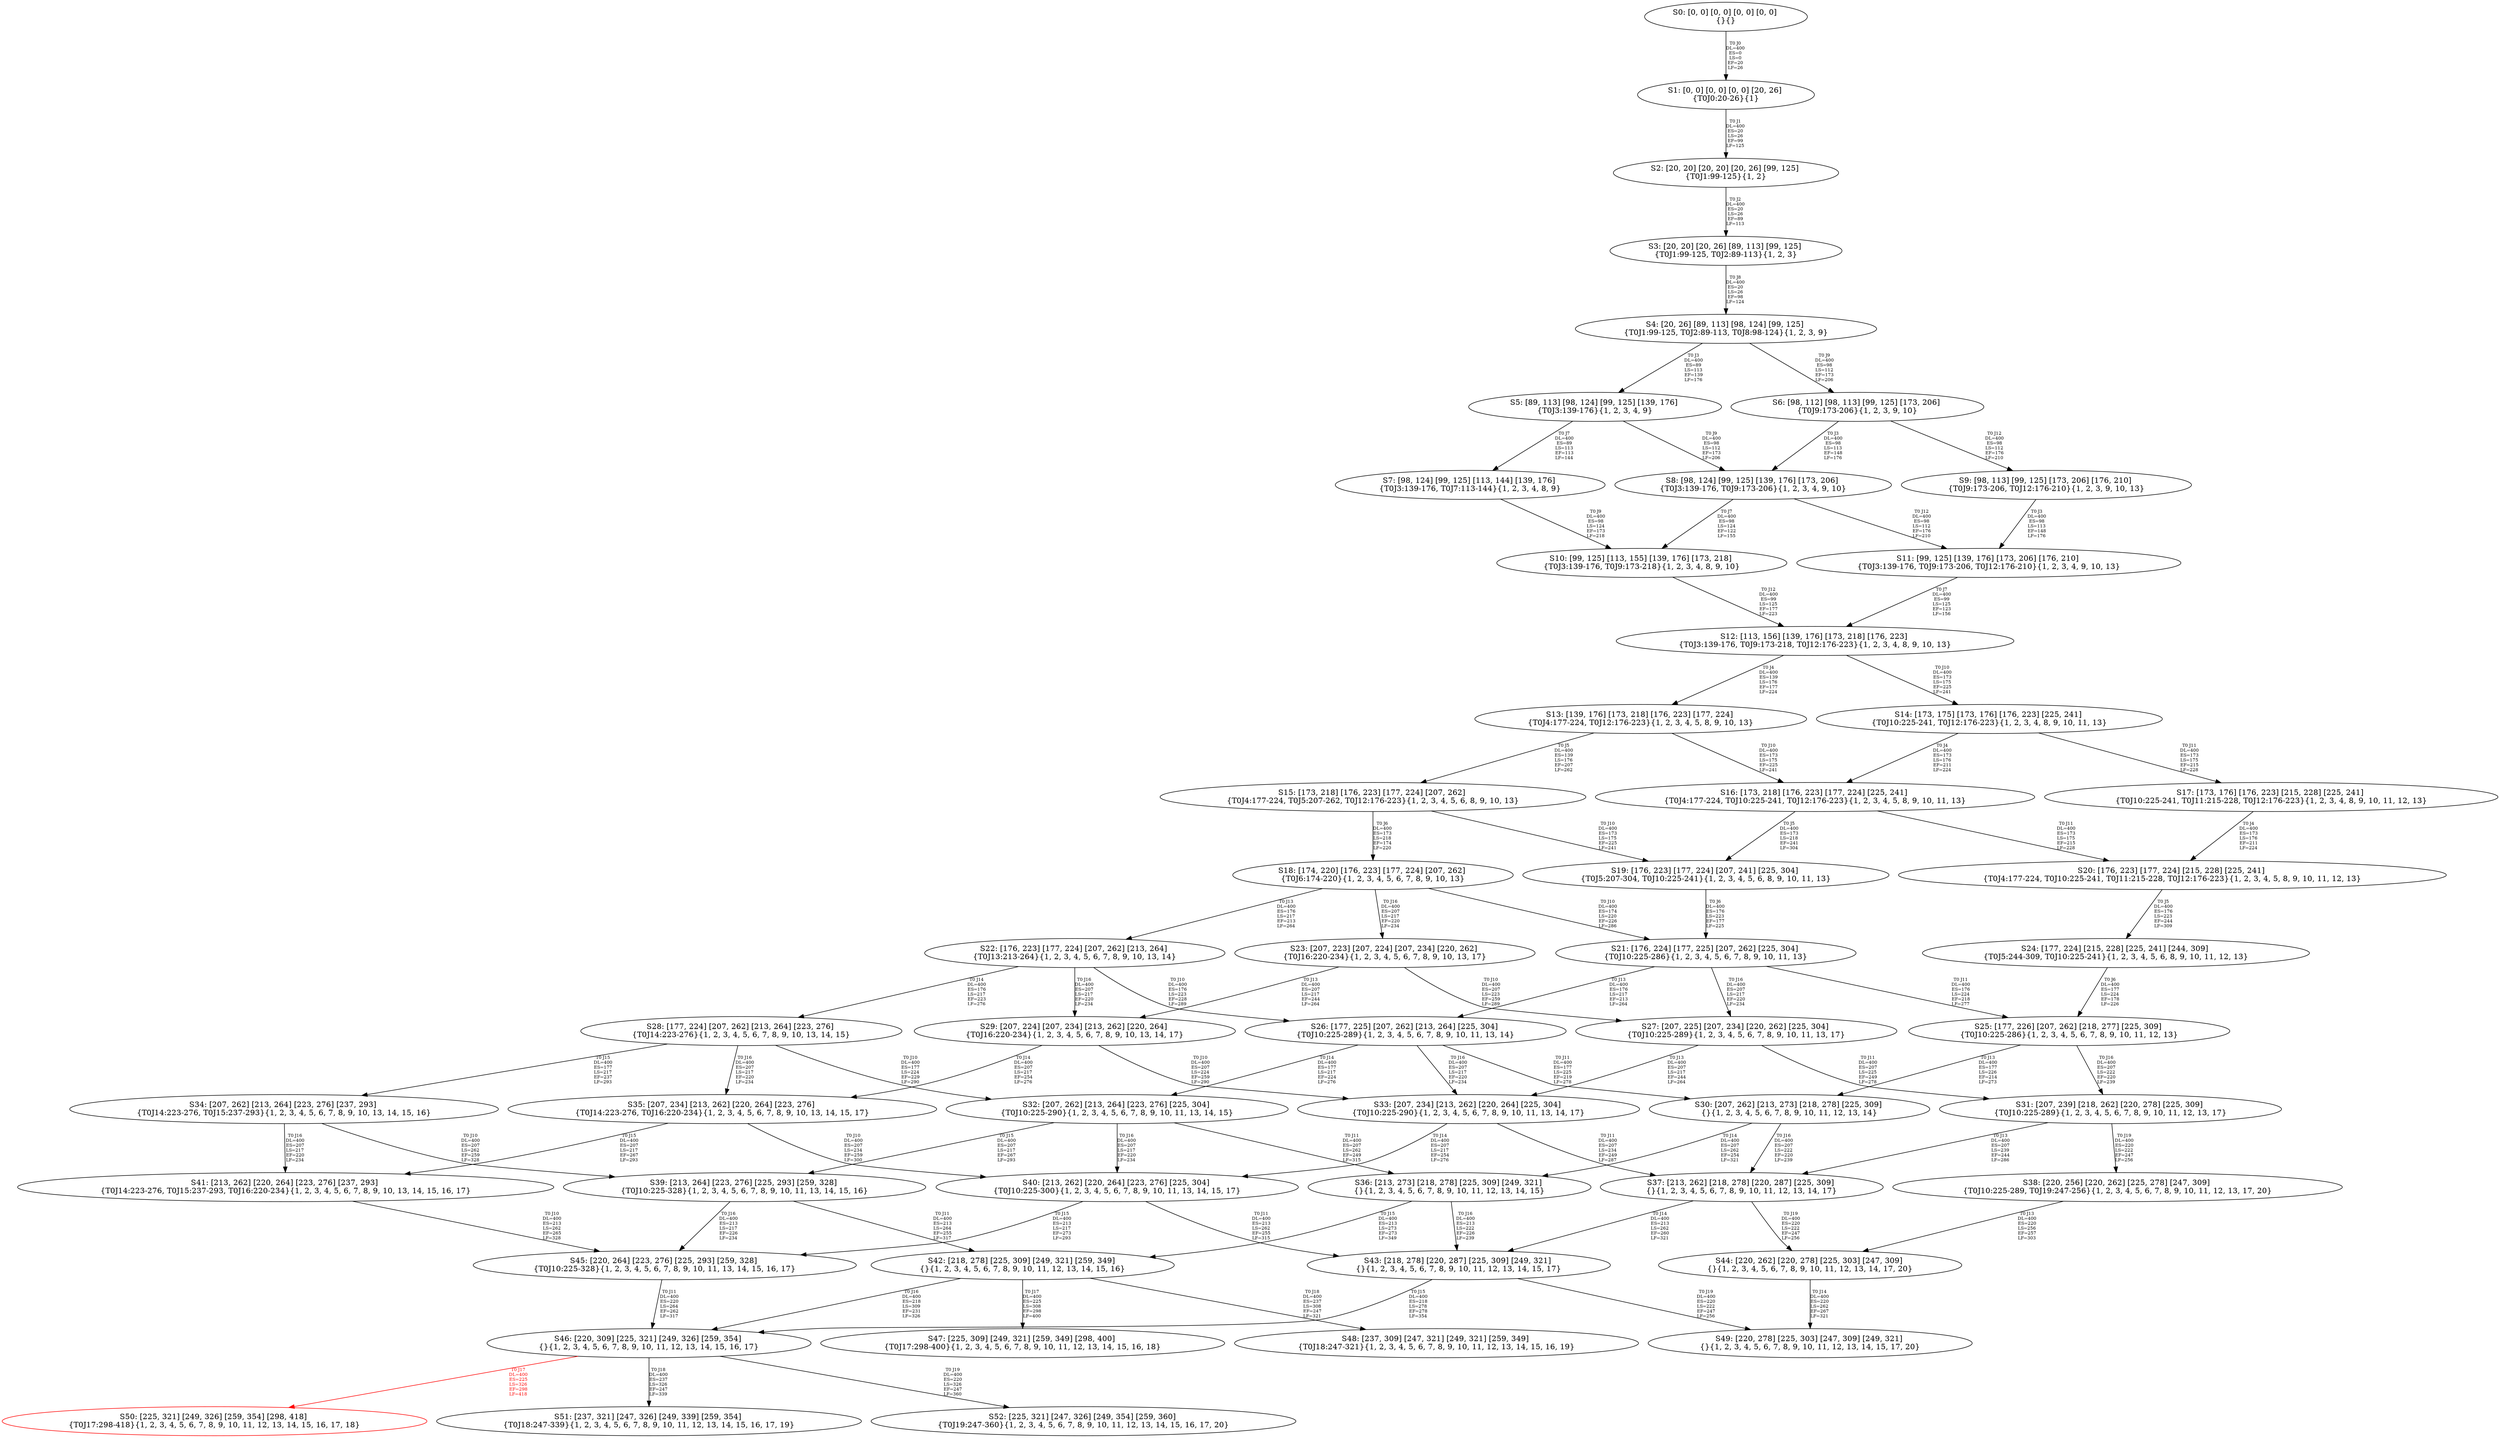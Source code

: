 digraph {
	S0[label="S0: [0, 0] [0, 0] [0, 0] [0, 0] \n{}{}"];
	S1[label="S1: [0, 0] [0, 0] [0, 0] [20, 26] \n{T0J0:20-26}{1}"];
	S2[label="S2: [20, 20] [20, 20] [20, 26] [99, 125] \n{T0J1:99-125}{1, 2}"];
	S3[label="S3: [20, 20] [20, 26] [89, 113] [99, 125] \n{T0J1:99-125, T0J2:89-113}{1, 2, 3}"];
	S4[label="S4: [20, 26] [89, 113] [98, 124] [99, 125] \n{T0J1:99-125, T0J2:89-113, T0J8:98-124}{1, 2, 3, 9}"];
	S5[label="S5: [89, 113] [98, 124] [99, 125] [139, 176] \n{T0J3:139-176}{1, 2, 3, 4, 9}"];
	S6[label="S6: [98, 112] [98, 113] [99, 125] [173, 206] \n{T0J9:173-206}{1, 2, 3, 9, 10}"];
	S7[label="S7: [98, 124] [99, 125] [113, 144] [139, 176] \n{T0J3:139-176, T0J7:113-144}{1, 2, 3, 4, 8, 9}"];
	S8[label="S8: [98, 124] [99, 125] [139, 176] [173, 206] \n{T0J3:139-176, T0J9:173-206}{1, 2, 3, 4, 9, 10}"];
	S9[label="S9: [98, 113] [99, 125] [173, 206] [176, 210] \n{T0J9:173-206, T0J12:176-210}{1, 2, 3, 9, 10, 13}"];
	S10[label="S10: [99, 125] [113, 155] [139, 176] [173, 218] \n{T0J3:139-176, T0J9:173-218}{1, 2, 3, 4, 8, 9, 10}"];
	S11[label="S11: [99, 125] [139, 176] [173, 206] [176, 210] \n{T0J3:139-176, T0J9:173-206, T0J12:176-210}{1, 2, 3, 4, 9, 10, 13}"];
	S12[label="S12: [113, 156] [139, 176] [173, 218] [176, 223] \n{T0J3:139-176, T0J9:173-218, T0J12:176-223}{1, 2, 3, 4, 8, 9, 10, 13}"];
	S13[label="S13: [139, 176] [173, 218] [176, 223] [177, 224] \n{T0J4:177-224, T0J12:176-223}{1, 2, 3, 4, 5, 8, 9, 10, 13}"];
	S14[label="S14: [173, 175] [173, 176] [176, 223] [225, 241] \n{T0J10:225-241, T0J12:176-223}{1, 2, 3, 4, 8, 9, 10, 11, 13}"];
	S15[label="S15: [173, 218] [176, 223] [177, 224] [207, 262] \n{T0J4:177-224, T0J5:207-262, T0J12:176-223}{1, 2, 3, 4, 5, 6, 8, 9, 10, 13}"];
	S16[label="S16: [173, 218] [176, 223] [177, 224] [225, 241] \n{T0J4:177-224, T0J10:225-241, T0J12:176-223}{1, 2, 3, 4, 5, 8, 9, 10, 11, 13}"];
	S17[label="S17: [173, 176] [176, 223] [215, 228] [225, 241] \n{T0J10:225-241, T0J11:215-228, T0J12:176-223}{1, 2, 3, 4, 8, 9, 10, 11, 12, 13}"];
	S18[label="S18: [174, 220] [176, 223] [177, 224] [207, 262] \n{T0J6:174-220}{1, 2, 3, 4, 5, 6, 7, 8, 9, 10, 13}"];
	S19[label="S19: [176, 223] [177, 224] [207, 241] [225, 304] \n{T0J5:207-304, T0J10:225-241}{1, 2, 3, 4, 5, 6, 8, 9, 10, 11, 13}"];
	S20[label="S20: [176, 223] [177, 224] [215, 228] [225, 241] \n{T0J4:177-224, T0J10:225-241, T0J11:215-228, T0J12:176-223}{1, 2, 3, 4, 5, 8, 9, 10, 11, 12, 13}"];
	S21[label="S21: [176, 224] [177, 225] [207, 262] [225, 304] \n{T0J10:225-286}{1, 2, 3, 4, 5, 6, 7, 8, 9, 10, 11, 13}"];
	S22[label="S22: [176, 223] [177, 224] [207, 262] [213, 264] \n{T0J13:213-264}{1, 2, 3, 4, 5, 6, 7, 8, 9, 10, 13, 14}"];
	S23[label="S23: [207, 223] [207, 224] [207, 234] [220, 262] \n{T0J16:220-234}{1, 2, 3, 4, 5, 6, 7, 8, 9, 10, 13, 17}"];
	S24[label="S24: [177, 224] [215, 228] [225, 241] [244, 309] \n{T0J5:244-309, T0J10:225-241}{1, 2, 3, 4, 5, 6, 8, 9, 10, 11, 12, 13}"];
	S25[label="S25: [177, 226] [207, 262] [218, 277] [225, 309] \n{T0J10:225-286}{1, 2, 3, 4, 5, 6, 7, 8, 9, 10, 11, 12, 13}"];
	S26[label="S26: [177, 225] [207, 262] [213, 264] [225, 304] \n{T0J10:225-289}{1, 2, 3, 4, 5, 6, 7, 8, 9, 10, 11, 13, 14}"];
	S27[label="S27: [207, 225] [207, 234] [220, 262] [225, 304] \n{T0J10:225-289}{1, 2, 3, 4, 5, 6, 7, 8, 9, 10, 11, 13, 17}"];
	S28[label="S28: [177, 224] [207, 262] [213, 264] [223, 276] \n{T0J14:223-276}{1, 2, 3, 4, 5, 6, 7, 8, 9, 10, 13, 14, 15}"];
	S29[label="S29: [207, 224] [207, 234] [213, 262] [220, 264] \n{T0J16:220-234}{1, 2, 3, 4, 5, 6, 7, 8, 9, 10, 13, 14, 17}"];
	S30[label="S30: [207, 262] [213, 273] [218, 278] [225, 309] \n{}{1, 2, 3, 4, 5, 6, 7, 8, 9, 10, 11, 12, 13, 14}"];
	S31[label="S31: [207, 239] [218, 262] [220, 278] [225, 309] \n{T0J10:225-289}{1, 2, 3, 4, 5, 6, 7, 8, 9, 10, 11, 12, 13, 17}"];
	S32[label="S32: [207, 262] [213, 264] [223, 276] [225, 304] \n{T0J10:225-290}{1, 2, 3, 4, 5, 6, 7, 8, 9, 10, 11, 13, 14, 15}"];
	S33[label="S33: [207, 234] [213, 262] [220, 264] [225, 304] \n{T0J10:225-290}{1, 2, 3, 4, 5, 6, 7, 8, 9, 10, 11, 13, 14, 17}"];
	S34[label="S34: [207, 262] [213, 264] [223, 276] [237, 293] \n{T0J14:223-276, T0J15:237-293}{1, 2, 3, 4, 5, 6, 7, 8, 9, 10, 13, 14, 15, 16}"];
	S35[label="S35: [207, 234] [213, 262] [220, 264] [223, 276] \n{T0J14:223-276, T0J16:220-234}{1, 2, 3, 4, 5, 6, 7, 8, 9, 10, 13, 14, 15, 17}"];
	S36[label="S36: [213, 273] [218, 278] [225, 309] [249, 321] \n{}{1, 2, 3, 4, 5, 6, 7, 8, 9, 10, 11, 12, 13, 14, 15}"];
	S37[label="S37: [213, 262] [218, 278] [220, 287] [225, 309] \n{}{1, 2, 3, 4, 5, 6, 7, 8, 9, 10, 11, 12, 13, 14, 17}"];
	S38[label="S38: [220, 256] [220, 262] [225, 278] [247, 309] \n{T0J10:225-289, T0J19:247-256}{1, 2, 3, 4, 5, 6, 7, 8, 9, 10, 11, 12, 13, 17, 20}"];
	S39[label="S39: [213, 264] [223, 276] [225, 293] [259, 328] \n{T0J10:225-328}{1, 2, 3, 4, 5, 6, 7, 8, 9, 10, 11, 13, 14, 15, 16}"];
	S40[label="S40: [213, 262] [220, 264] [223, 276] [225, 304] \n{T0J10:225-300}{1, 2, 3, 4, 5, 6, 7, 8, 9, 10, 11, 13, 14, 15, 17}"];
	S41[label="S41: [213, 262] [220, 264] [223, 276] [237, 293] \n{T0J14:223-276, T0J15:237-293, T0J16:220-234}{1, 2, 3, 4, 5, 6, 7, 8, 9, 10, 13, 14, 15, 16, 17}"];
	S42[label="S42: [218, 278] [225, 309] [249, 321] [259, 349] \n{}{1, 2, 3, 4, 5, 6, 7, 8, 9, 10, 11, 12, 13, 14, 15, 16}"];
	S43[label="S43: [218, 278] [220, 287] [225, 309] [249, 321] \n{}{1, 2, 3, 4, 5, 6, 7, 8, 9, 10, 11, 12, 13, 14, 15, 17}"];
	S44[label="S44: [220, 262] [220, 278] [225, 303] [247, 309] \n{}{1, 2, 3, 4, 5, 6, 7, 8, 9, 10, 11, 12, 13, 14, 17, 20}"];
	S45[label="S45: [220, 264] [223, 276] [225, 293] [259, 328] \n{T0J10:225-328}{1, 2, 3, 4, 5, 6, 7, 8, 9, 10, 11, 13, 14, 15, 16, 17}"];
	S46[label="S46: [220, 309] [225, 321] [249, 326] [259, 354] \n{}{1, 2, 3, 4, 5, 6, 7, 8, 9, 10, 11, 12, 13, 14, 15, 16, 17}"];
	S47[label="S47: [225, 309] [249, 321] [259, 349] [298, 400] \n{T0J17:298-400}{1, 2, 3, 4, 5, 6, 7, 8, 9, 10, 11, 12, 13, 14, 15, 16, 18}"];
	S48[label="S48: [237, 309] [247, 321] [249, 321] [259, 349] \n{T0J18:247-321}{1, 2, 3, 4, 5, 6, 7, 8, 9, 10, 11, 12, 13, 14, 15, 16, 19}"];
	S49[label="S49: [220, 278] [225, 303] [247, 309] [249, 321] \n{}{1, 2, 3, 4, 5, 6, 7, 8, 9, 10, 11, 12, 13, 14, 15, 17, 20}"];
	S50[label="S50: [225, 321] [249, 326] [259, 354] [298, 418] \n{T0J17:298-418}{1, 2, 3, 4, 5, 6, 7, 8, 9, 10, 11, 12, 13, 14, 15, 16, 17, 18}"];
	S51[label="S51: [237, 321] [247, 326] [249, 339] [259, 354] \n{T0J18:247-339}{1, 2, 3, 4, 5, 6, 7, 8, 9, 10, 11, 12, 13, 14, 15, 16, 17, 19}"];
	S52[label="S52: [225, 321] [247, 326] [249, 354] [259, 360] \n{T0J19:247-360}{1, 2, 3, 4, 5, 6, 7, 8, 9, 10, 11, 12, 13, 14, 15, 16, 17, 20}"];
	S0 -> S1[label="T0 J0\nDL=400\nES=0\nLS=0\nEF=20\nLF=26",fontsize=8];
	S1 -> S2[label="T0 J1\nDL=400\nES=20\nLS=26\nEF=99\nLF=125",fontsize=8];
	S2 -> S3[label="T0 J2\nDL=400\nES=20\nLS=26\nEF=89\nLF=113",fontsize=8];
	S3 -> S4[label="T0 J8\nDL=400\nES=20\nLS=26\nEF=98\nLF=124",fontsize=8];
	S4 -> S5[label="T0 J3\nDL=400\nES=89\nLS=113\nEF=139\nLF=176",fontsize=8];
	S4 -> S6[label="T0 J9\nDL=400\nES=98\nLS=112\nEF=173\nLF=206",fontsize=8];
	S5 -> S7[label="T0 J7\nDL=400\nES=89\nLS=113\nEF=113\nLF=144",fontsize=8];
	S5 -> S8[label="T0 J9\nDL=400\nES=98\nLS=112\nEF=173\nLF=206",fontsize=8];
	S6 -> S8[label="T0 J3\nDL=400\nES=98\nLS=113\nEF=148\nLF=176",fontsize=8];
	S6 -> S9[label="T0 J12\nDL=400\nES=98\nLS=112\nEF=176\nLF=210",fontsize=8];
	S7 -> S10[label="T0 J9\nDL=400\nES=98\nLS=124\nEF=173\nLF=218",fontsize=8];
	S8 -> S10[label="T0 J7\nDL=400\nES=98\nLS=124\nEF=122\nLF=155",fontsize=8];
	S8 -> S11[label="T0 J12\nDL=400\nES=98\nLS=112\nEF=176\nLF=210",fontsize=8];
	S9 -> S11[label="T0 J3\nDL=400\nES=98\nLS=113\nEF=148\nLF=176",fontsize=8];
	S10 -> S12[label="T0 J12\nDL=400\nES=99\nLS=125\nEF=177\nLF=223",fontsize=8];
	S11 -> S12[label="T0 J7\nDL=400\nES=99\nLS=125\nEF=123\nLF=156",fontsize=8];
	S12 -> S13[label="T0 J4\nDL=400\nES=139\nLS=176\nEF=177\nLF=224",fontsize=8];
	S12 -> S14[label="T0 J10\nDL=400\nES=173\nLS=175\nEF=225\nLF=241",fontsize=8];
	S13 -> S15[label="T0 J5\nDL=400\nES=139\nLS=176\nEF=207\nLF=262",fontsize=8];
	S13 -> S16[label="T0 J10\nDL=400\nES=173\nLS=175\nEF=225\nLF=241",fontsize=8];
	S14 -> S16[label="T0 J4\nDL=400\nES=173\nLS=176\nEF=211\nLF=224",fontsize=8];
	S14 -> S17[label="T0 J11\nDL=400\nES=173\nLS=175\nEF=215\nLF=228",fontsize=8];
	S15 -> S18[label="T0 J6\nDL=400\nES=173\nLS=218\nEF=174\nLF=220",fontsize=8];
	S15 -> S19[label="T0 J10\nDL=400\nES=173\nLS=175\nEF=225\nLF=241",fontsize=8];
	S16 -> S19[label="T0 J5\nDL=400\nES=173\nLS=218\nEF=241\nLF=304",fontsize=8];
	S16 -> S20[label="T0 J11\nDL=400\nES=173\nLS=175\nEF=215\nLF=228",fontsize=8];
	S17 -> S20[label="T0 J4\nDL=400\nES=173\nLS=176\nEF=211\nLF=224",fontsize=8];
	S18 -> S21[label="T0 J10\nDL=400\nES=174\nLS=220\nEF=226\nLF=286",fontsize=8];
	S18 -> S22[label="T0 J13\nDL=400\nES=176\nLS=217\nEF=213\nLF=264",fontsize=8];
	S18 -> S23[label="T0 J16\nDL=400\nES=207\nLS=217\nEF=220\nLF=234",fontsize=8];
	S19 -> S21[label="T0 J6\nDL=400\nES=176\nLS=223\nEF=177\nLF=225",fontsize=8];
	S20 -> S24[label="T0 J5\nDL=400\nES=176\nLS=223\nEF=244\nLF=309",fontsize=8];
	S21 -> S25[label="T0 J11\nDL=400\nES=176\nLS=224\nEF=218\nLF=277",fontsize=8];
	S21 -> S26[label="T0 J13\nDL=400\nES=176\nLS=217\nEF=213\nLF=264",fontsize=8];
	S21 -> S27[label="T0 J16\nDL=400\nES=207\nLS=217\nEF=220\nLF=234",fontsize=8];
	S22 -> S26[label="T0 J10\nDL=400\nES=176\nLS=223\nEF=228\nLF=289",fontsize=8];
	S22 -> S28[label="T0 J14\nDL=400\nES=176\nLS=217\nEF=223\nLF=276",fontsize=8];
	S22 -> S29[label="T0 J16\nDL=400\nES=207\nLS=217\nEF=220\nLF=234",fontsize=8];
	S23 -> S27[label="T0 J10\nDL=400\nES=207\nLS=223\nEF=259\nLF=289",fontsize=8];
	S23 -> S29[label="T0 J13\nDL=400\nES=207\nLS=217\nEF=244\nLF=264",fontsize=8];
	S24 -> S25[label="T0 J6\nDL=400\nES=177\nLS=224\nEF=178\nLF=226",fontsize=8];
	S25 -> S30[label="T0 J13\nDL=400\nES=177\nLS=226\nEF=214\nLF=273",fontsize=8];
	S25 -> S31[label="T0 J16\nDL=400\nES=207\nLS=222\nEF=220\nLF=239",fontsize=8];
	S26 -> S30[label="T0 J11\nDL=400\nES=177\nLS=225\nEF=219\nLF=278",fontsize=8];
	S26 -> S32[label="T0 J14\nDL=400\nES=177\nLS=217\nEF=224\nLF=276",fontsize=8];
	S26 -> S33[label="T0 J16\nDL=400\nES=207\nLS=217\nEF=220\nLF=234",fontsize=8];
	S27 -> S31[label="T0 J11\nDL=400\nES=207\nLS=225\nEF=249\nLF=278",fontsize=8];
	S27 -> S33[label="T0 J13\nDL=400\nES=207\nLS=217\nEF=244\nLF=264",fontsize=8];
	S28 -> S32[label="T0 J10\nDL=400\nES=177\nLS=224\nEF=229\nLF=290",fontsize=8];
	S28 -> S34[label="T0 J15\nDL=400\nES=177\nLS=217\nEF=237\nLF=293",fontsize=8];
	S28 -> S35[label="T0 J16\nDL=400\nES=207\nLS=217\nEF=220\nLF=234",fontsize=8];
	S29 -> S33[label="T0 J10\nDL=400\nES=207\nLS=224\nEF=259\nLF=290",fontsize=8];
	S29 -> S35[label="T0 J14\nDL=400\nES=207\nLS=217\nEF=254\nLF=276",fontsize=8];
	S30 -> S36[label="T0 J14\nDL=400\nES=207\nLS=262\nEF=254\nLF=321",fontsize=8];
	S30 -> S37[label="T0 J16\nDL=400\nES=207\nLS=222\nEF=220\nLF=239",fontsize=8];
	S31 -> S37[label="T0 J13\nDL=400\nES=207\nLS=239\nEF=244\nLF=286",fontsize=8];
	S31 -> S38[label="T0 J19\nDL=400\nES=220\nLS=222\nEF=247\nLF=256",fontsize=8];
	S32 -> S36[label="T0 J11\nDL=400\nES=207\nLS=262\nEF=249\nLF=315",fontsize=8];
	S32 -> S39[label="T0 J15\nDL=400\nES=207\nLS=217\nEF=267\nLF=293",fontsize=8];
	S32 -> S40[label="T0 J16\nDL=400\nES=207\nLS=217\nEF=220\nLF=234",fontsize=8];
	S33 -> S37[label="T0 J11\nDL=400\nES=207\nLS=234\nEF=249\nLF=287",fontsize=8];
	S33 -> S40[label="T0 J14\nDL=400\nES=207\nLS=217\nEF=254\nLF=276",fontsize=8];
	S34 -> S39[label="T0 J10\nDL=400\nES=207\nLS=262\nEF=259\nLF=328",fontsize=8];
	S34 -> S41[label="T0 J16\nDL=400\nES=207\nLS=217\nEF=220\nLF=234",fontsize=8];
	S35 -> S40[label="T0 J10\nDL=400\nES=207\nLS=234\nEF=259\nLF=300",fontsize=8];
	S35 -> S41[label="T0 J15\nDL=400\nES=207\nLS=217\nEF=267\nLF=293",fontsize=8];
	S36 -> S42[label="T0 J15\nDL=400\nES=213\nLS=273\nEF=273\nLF=349",fontsize=8];
	S36 -> S43[label="T0 J16\nDL=400\nES=213\nLS=222\nEF=226\nLF=239",fontsize=8];
	S37 -> S43[label="T0 J14\nDL=400\nES=213\nLS=262\nEF=260\nLF=321",fontsize=8];
	S37 -> S44[label="T0 J19\nDL=400\nES=220\nLS=222\nEF=247\nLF=256",fontsize=8];
	S38 -> S44[label="T0 J13\nDL=400\nES=220\nLS=256\nEF=257\nLF=303",fontsize=8];
	S39 -> S42[label="T0 J11\nDL=400\nES=213\nLS=264\nEF=255\nLF=317",fontsize=8];
	S39 -> S45[label="T0 J16\nDL=400\nES=213\nLS=217\nEF=226\nLF=234",fontsize=8];
	S40 -> S43[label="T0 J11\nDL=400\nES=213\nLS=262\nEF=255\nLF=315",fontsize=8];
	S40 -> S45[label="T0 J15\nDL=400\nES=213\nLS=217\nEF=273\nLF=293",fontsize=8];
	S41 -> S45[label="T0 J10\nDL=400\nES=213\nLS=262\nEF=265\nLF=328",fontsize=8];
	S42 -> S46[label="T0 J16\nDL=400\nES=218\nLS=309\nEF=231\nLF=326",fontsize=8];
	S42 -> S47[label="T0 J17\nDL=400\nES=225\nLS=308\nEF=298\nLF=400",fontsize=8];
	S42 -> S48[label="T0 J18\nDL=400\nES=237\nLS=308\nEF=247\nLF=321",fontsize=8];
	S43 -> S46[label="T0 J15\nDL=400\nES=218\nLS=278\nEF=278\nLF=354",fontsize=8];
	S43 -> S49[label="T0 J19\nDL=400\nES=220\nLS=222\nEF=247\nLF=256",fontsize=8];
	S44 -> S49[label="T0 J14\nDL=400\nES=220\nLS=262\nEF=267\nLF=321",fontsize=8];
	S45 -> S46[label="T0 J11\nDL=400\nES=220\nLS=264\nEF=262\nLF=317",fontsize=8];
	S46 -> S50[label="T0 J17\nDL=400\nES=225\nLS=326\nEF=298\nLF=418",color=Red,fontcolor=Red,fontsize=8];
S50[color=Red];
	S46 -> S51[label="T0 J18\nDL=400\nES=237\nLS=326\nEF=247\nLF=339",fontsize=8];
	S46 -> S52[label="T0 J19\nDL=400\nES=220\nLS=326\nEF=247\nLF=360",fontsize=8];
}
